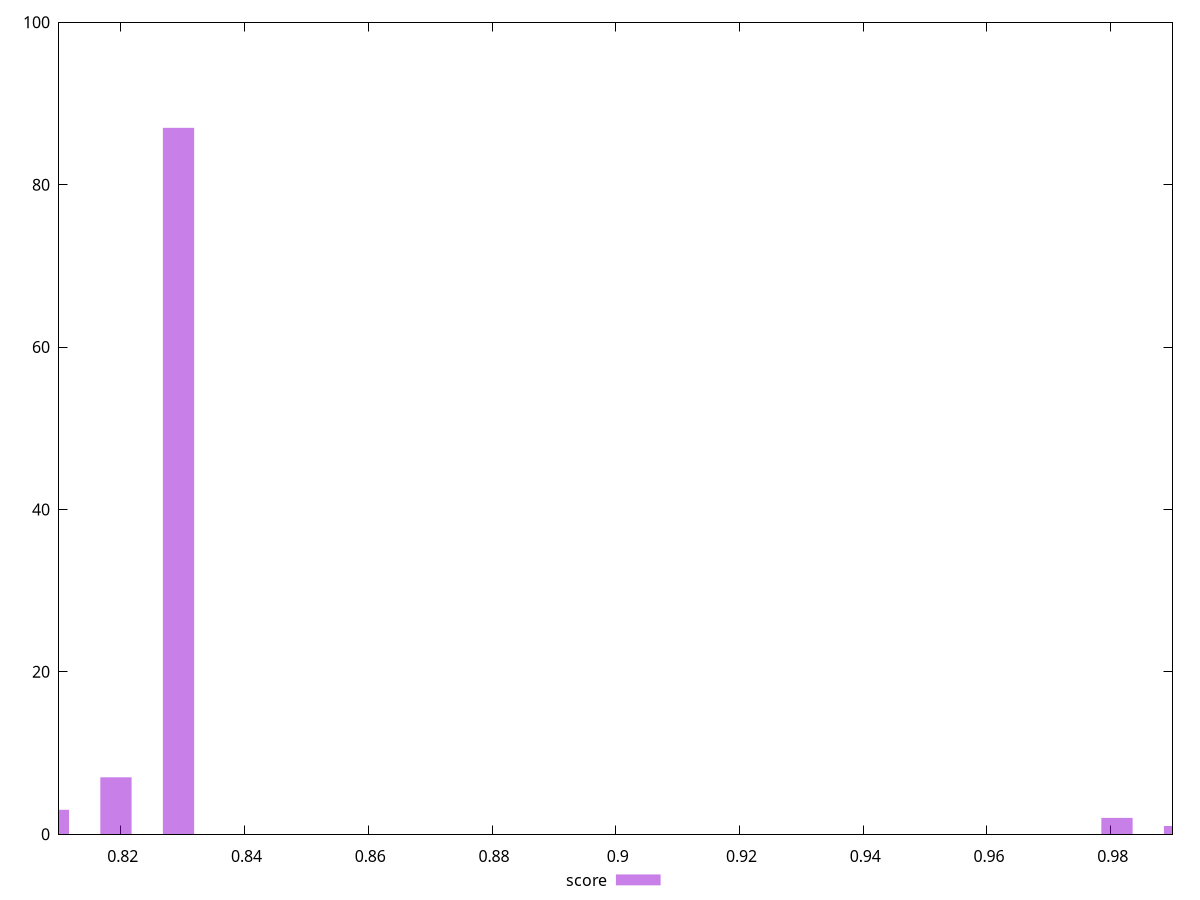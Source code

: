 reset

$score <<EOF
0.8293197592506567 87
0.819206103650039 7
0.9810245932599232 2
0.8090924480494212 3
0.9911382488605409 1
EOF

set key outside below
set boxwidth 0.005056827800308882
set xrange [0.81:0.99]
set yrange [0:100]
set trange [0:100]
set style fill transparent solid 0.5 noborder
set terminal svg size 640, 490 enhanced background rgb 'white'
set output "report_00009_2021-02-08T22-37-41.559Z/first-cpu-idle/samples/pages+cached+noadtech/score/histogram.svg"

plot $score title "score" with boxes

reset
